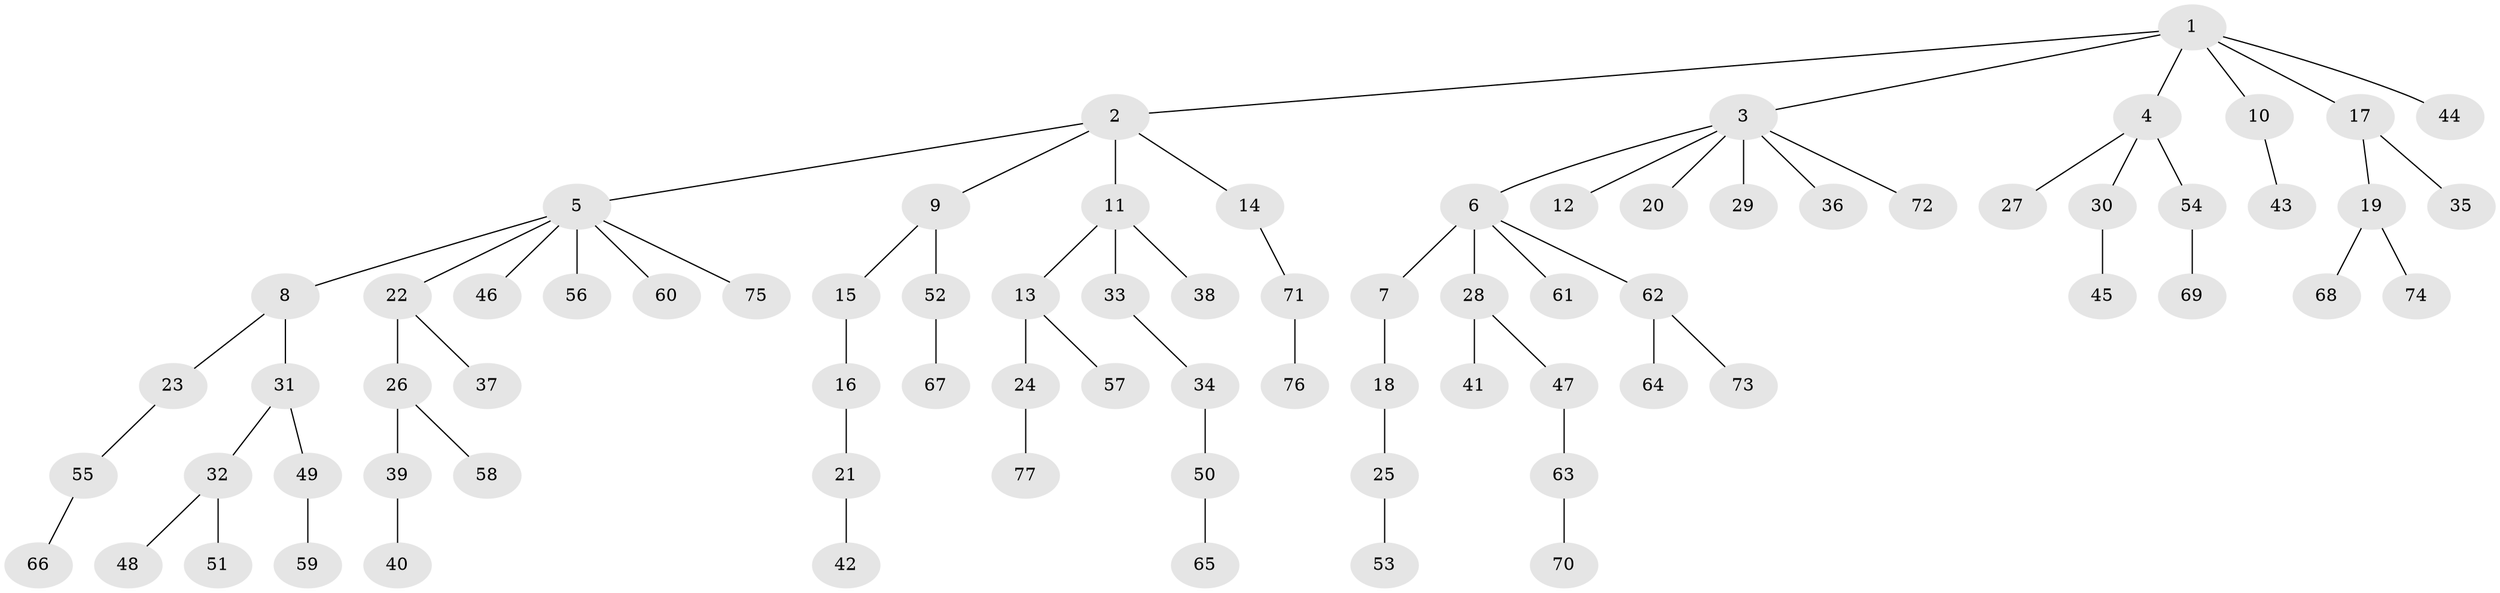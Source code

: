 // Generated by graph-tools (version 1.1) at 2025/50/03/09/25 03:50:17]
// undirected, 77 vertices, 76 edges
graph export_dot {
graph [start="1"]
  node [color=gray90,style=filled];
  1;
  2;
  3;
  4;
  5;
  6;
  7;
  8;
  9;
  10;
  11;
  12;
  13;
  14;
  15;
  16;
  17;
  18;
  19;
  20;
  21;
  22;
  23;
  24;
  25;
  26;
  27;
  28;
  29;
  30;
  31;
  32;
  33;
  34;
  35;
  36;
  37;
  38;
  39;
  40;
  41;
  42;
  43;
  44;
  45;
  46;
  47;
  48;
  49;
  50;
  51;
  52;
  53;
  54;
  55;
  56;
  57;
  58;
  59;
  60;
  61;
  62;
  63;
  64;
  65;
  66;
  67;
  68;
  69;
  70;
  71;
  72;
  73;
  74;
  75;
  76;
  77;
  1 -- 2;
  1 -- 3;
  1 -- 4;
  1 -- 10;
  1 -- 17;
  1 -- 44;
  2 -- 5;
  2 -- 9;
  2 -- 11;
  2 -- 14;
  3 -- 6;
  3 -- 12;
  3 -- 20;
  3 -- 29;
  3 -- 36;
  3 -- 72;
  4 -- 27;
  4 -- 30;
  4 -- 54;
  5 -- 8;
  5 -- 22;
  5 -- 46;
  5 -- 56;
  5 -- 60;
  5 -- 75;
  6 -- 7;
  6 -- 28;
  6 -- 61;
  6 -- 62;
  7 -- 18;
  8 -- 23;
  8 -- 31;
  9 -- 15;
  9 -- 52;
  10 -- 43;
  11 -- 13;
  11 -- 33;
  11 -- 38;
  13 -- 24;
  13 -- 57;
  14 -- 71;
  15 -- 16;
  16 -- 21;
  17 -- 19;
  17 -- 35;
  18 -- 25;
  19 -- 68;
  19 -- 74;
  21 -- 42;
  22 -- 26;
  22 -- 37;
  23 -- 55;
  24 -- 77;
  25 -- 53;
  26 -- 39;
  26 -- 58;
  28 -- 41;
  28 -- 47;
  30 -- 45;
  31 -- 32;
  31 -- 49;
  32 -- 48;
  32 -- 51;
  33 -- 34;
  34 -- 50;
  39 -- 40;
  47 -- 63;
  49 -- 59;
  50 -- 65;
  52 -- 67;
  54 -- 69;
  55 -- 66;
  62 -- 64;
  62 -- 73;
  63 -- 70;
  71 -- 76;
}
